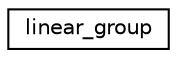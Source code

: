 digraph "Graphical Class Hierarchy"
{
  edge [fontname="Helvetica",fontsize="10",labelfontname="Helvetica",labelfontsize="10"];
  node [fontname="Helvetica",fontsize="10",shape=record];
  rankdir="LR";
  Node0 [label="linear_group",height=0.2,width=0.4,color="black", fillcolor="white", style="filled",URL="$df/d5a/classlinear__group.html"];
}
